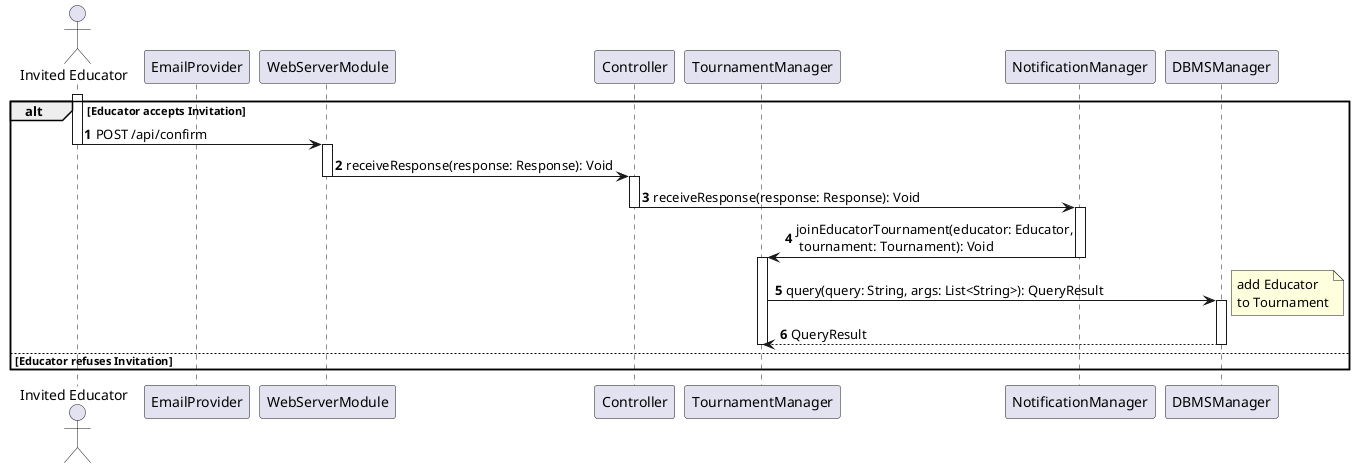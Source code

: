 @startuml

autonumber

actor "Invited Educator" as U2
participant EmailProvider as EP
participant WebServerModule as WS
participant Controller as C
participant TournamentManager as TM
participant NotificationManager as NM
participant DBMSManager as DBMS

activate U2
alt Educator accepts Invitation
    U2 -> WS: POST /api/confirm
    deactivate U2
    activate WS
    WS -> C: receiveResponse(response: Response): Void
    deactivate WS
    activate C
    C -> NM: receiveResponse(response: Response): Void
    deactivate C
    activate NM
    NM -> TM: joinEducatorTournament(educator: Educator,\n tournament: Tournament): Void
    deactivate NM
    activate TM
    TM -> DBMS: query(query: String, args: List<String>): QueryResult
    activate DBMS
    note right
        add Educator 
        to Tournament
    end note
    DBMS --> TM: QueryResult
    deactivate DBMS
    deactivate TM
else Educator refuses Invitation
end

@enduml